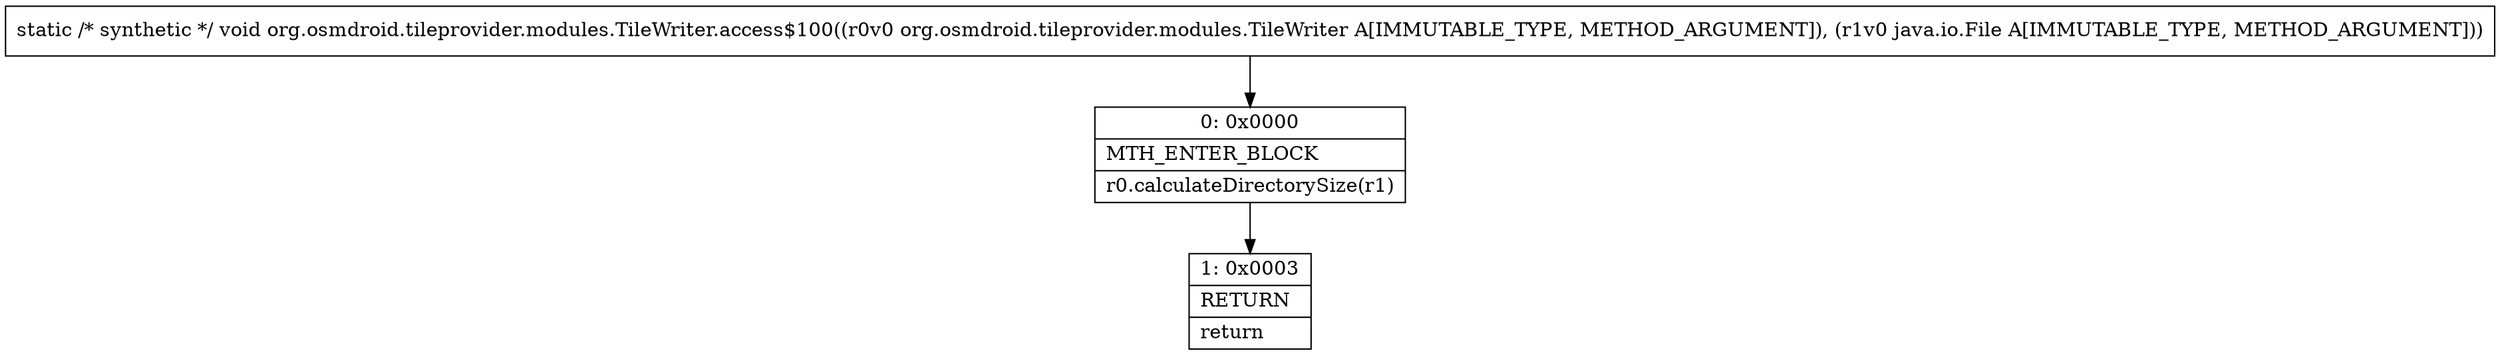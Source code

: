 digraph "CFG fororg.osmdroid.tileprovider.modules.TileWriter.access$100(Lorg\/osmdroid\/tileprovider\/modules\/TileWriter;Ljava\/io\/File;)V" {
Node_0 [shape=record,label="{0\:\ 0x0000|MTH_ENTER_BLOCK\l|r0.calculateDirectorySize(r1)\l}"];
Node_1 [shape=record,label="{1\:\ 0x0003|RETURN\l|return\l}"];
MethodNode[shape=record,label="{static \/* synthetic *\/ void org.osmdroid.tileprovider.modules.TileWriter.access$100((r0v0 org.osmdroid.tileprovider.modules.TileWriter A[IMMUTABLE_TYPE, METHOD_ARGUMENT]), (r1v0 java.io.File A[IMMUTABLE_TYPE, METHOD_ARGUMENT])) }"];
MethodNode -> Node_0;
Node_0 -> Node_1;
}

